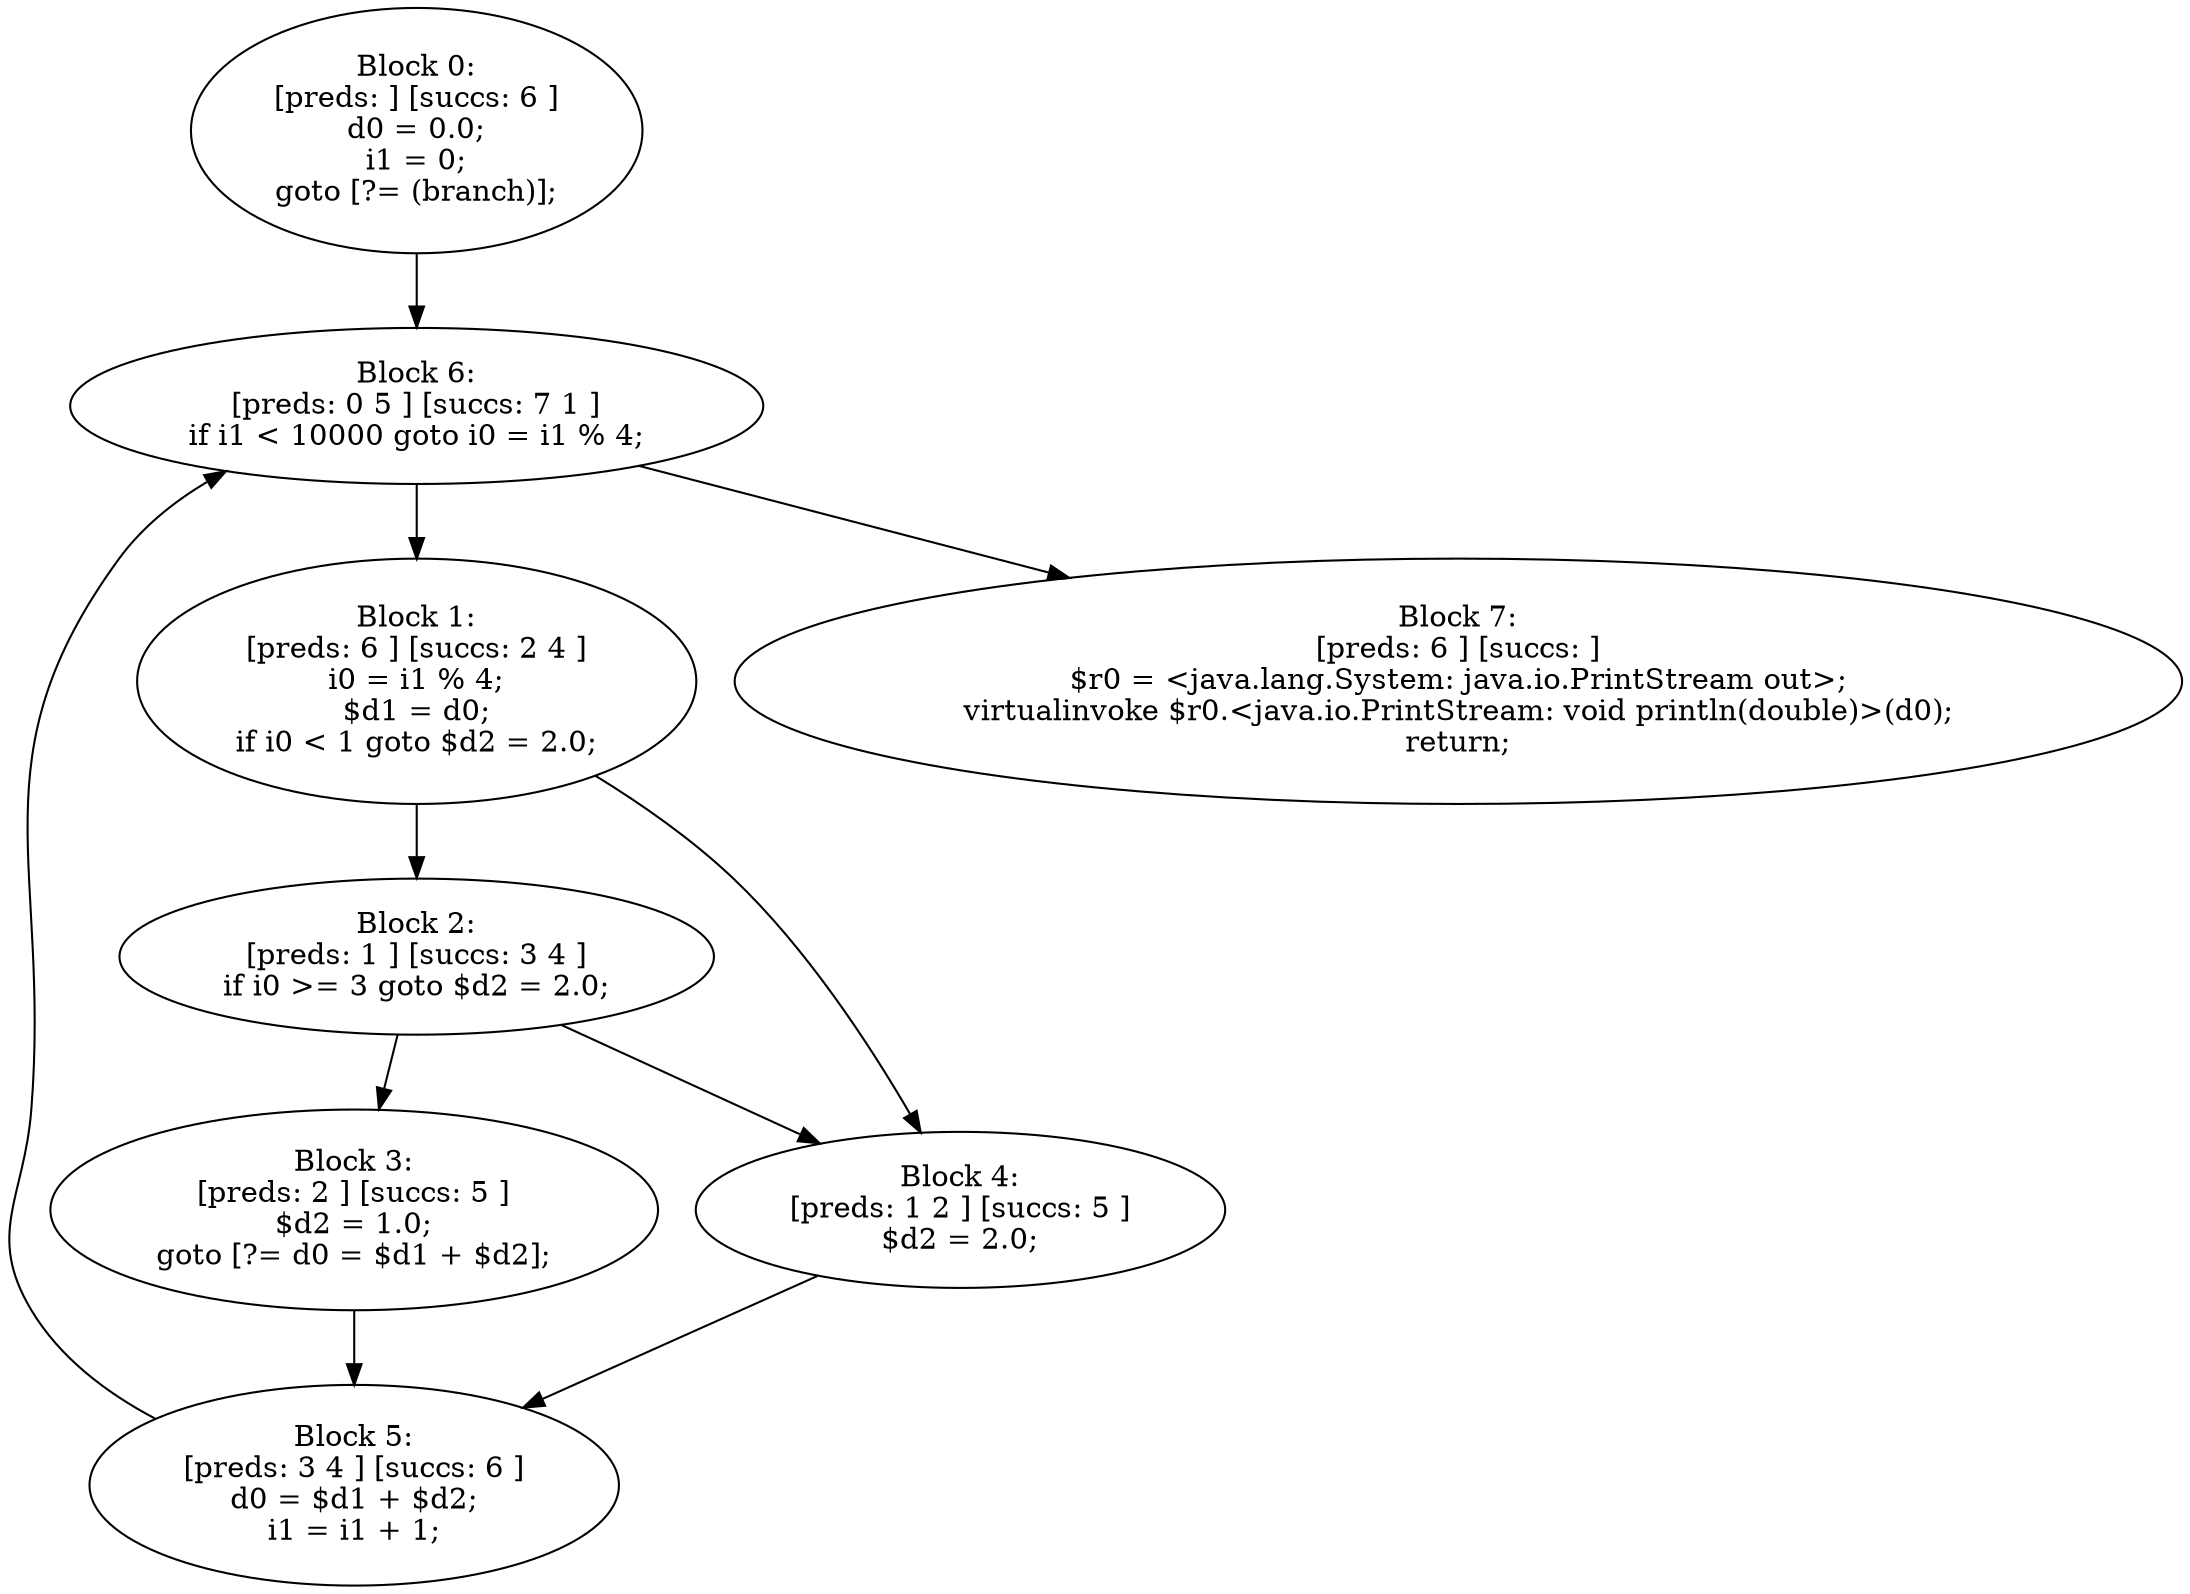 digraph "unitGraph" {
    "Block 0:
[preds: ] [succs: 6 ]
d0 = 0.0;
i1 = 0;
goto [?= (branch)];
"
    "Block 1:
[preds: 6 ] [succs: 2 4 ]
i0 = i1 % 4;
$d1 = d0;
if i0 < 1 goto $d2 = 2.0;
"
    "Block 2:
[preds: 1 ] [succs: 3 4 ]
if i0 >= 3 goto $d2 = 2.0;
"
    "Block 3:
[preds: 2 ] [succs: 5 ]
$d2 = 1.0;
goto [?= d0 = $d1 + $d2];
"
    "Block 4:
[preds: 1 2 ] [succs: 5 ]
$d2 = 2.0;
"
    "Block 5:
[preds: 3 4 ] [succs: 6 ]
d0 = $d1 + $d2;
i1 = i1 + 1;
"
    "Block 6:
[preds: 0 5 ] [succs: 7 1 ]
if i1 < 10000 goto i0 = i1 % 4;
"
    "Block 7:
[preds: 6 ] [succs: ]
$r0 = <java.lang.System: java.io.PrintStream out>;
virtualinvoke $r0.<java.io.PrintStream: void println(double)>(d0);
return;
"
    "Block 0:
[preds: ] [succs: 6 ]
d0 = 0.0;
i1 = 0;
goto [?= (branch)];
"->"Block 6:
[preds: 0 5 ] [succs: 7 1 ]
if i1 < 10000 goto i0 = i1 % 4;
";
    "Block 1:
[preds: 6 ] [succs: 2 4 ]
i0 = i1 % 4;
$d1 = d0;
if i0 < 1 goto $d2 = 2.0;
"->"Block 2:
[preds: 1 ] [succs: 3 4 ]
if i0 >= 3 goto $d2 = 2.0;
";
    "Block 1:
[preds: 6 ] [succs: 2 4 ]
i0 = i1 % 4;
$d1 = d0;
if i0 < 1 goto $d2 = 2.0;
"->"Block 4:
[preds: 1 2 ] [succs: 5 ]
$d2 = 2.0;
";
    "Block 2:
[preds: 1 ] [succs: 3 4 ]
if i0 >= 3 goto $d2 = 2.0;
"->"Block 3:
[preds: 2 ] [succs: 5 ]
$d2 = 1.0;
goto [?= d0 = $d1 + $d2];
";
    "Block 2:
[preds: 1 ] [succs: 3 4 ]
if i0 >= 3 goto $d2 = 2.0;
"->"Block 4:
[preds: 1 2 ] [succs: 5 ]
$d2 = 2.0;
";
    "Block 3:
[preds: 2 ] [succs: 5 ]
$d2 = 1.0;
goto [?= d0 = $d1 + $d2];
"->"Block 5:
[preds: 3 4 ] [succs: 6 ]
d0 = $d1 + $d2;
i1 = i1 + 1;
";
    "Block 4:
[preds: 1 2 ] [succs: 5 ]
$d2 = 2.0;
"->"Block 5:
[preds: 3 4 ] [succs: 6 ]
d0 = $d1 + $d2;
i1 = i1 + 1;
";
    "Block 5:
[preds: 3 4 ] [succs: 6 ]
d0 = $d1 + $d2;
i1 = i1 + 1;
"->"Block 6:
[preds: 0 5 ] [succs: 7 1 ]
if i1 < 10000 goto i0 = i1 % 4;
";
    "Block 6:
[preds: 0 5 ] [succs: 7 1 ]
if i1 < 10000 goto i0 = i1 % 4;
"->"Block 7:
[preds: 6 ] [succs: ]
$r0 = <java.lang.System: java.io.PrintStream out>;
virtualinvoke $r0.<java.io.PrintStream: void println(double)>(d0);
return;
";
    "Block 6:
[preds: 0 5 ] [succs: 7 1 ]
if i1 < 10000 goto i0 = i1 % 4;
"->"Block 1:
[preds: 6 ] [succs: 2 4 ]
i0 = i1 % 4;
$d1 = d0;
if i0 < 1 goto $d2 = 2.0;
";
}
